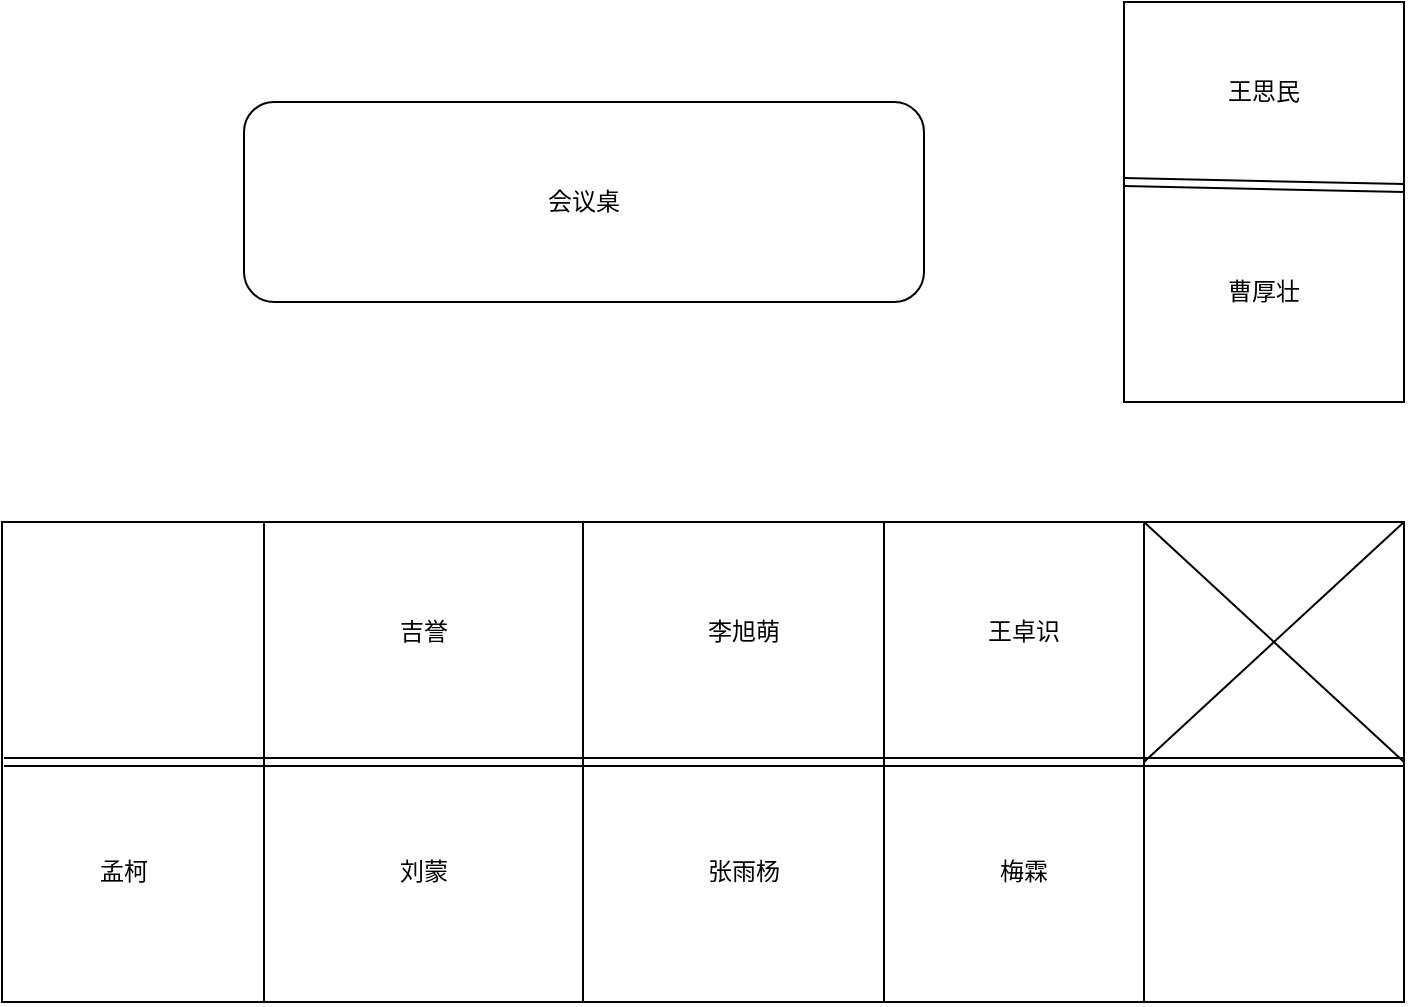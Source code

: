 <mxfile version="16.5.5" type="github">
  <diagram id="p8vVxjRwJr-iTcGCg_AJ" name="第 1 页">
    <mxGraphModel dx="1422" dy="762" grid="1" gridSize="10" guides="1" tooltips="1" connect="1" arrows="1" fold="1" page="1" pageScale="1" pageWidth="827" pageHeight="1169" math="0" shadow="0">
      <root>
        <mxCell id="0" />
        <mxCell id="1" parent="0" />
        <mxCell id="UZIXpdHLn31rLGxdIc7i-1" value="" style="rounded=0;whiteSpace=wrap;html=1;" vertex="1" parent="1">
          <mxGeometry x="99" y="300" width="701" height="240" as="geometry" />
        </mxCell>
        <mxCell id="UZIXpdHLn31rLGxdIc7i-2" value="" style="rounded=0;whiteSpace=wrap;html=1;" vertex="1" parent="1">
          <mxGeometry x="660" y="40" width="140" height="200" as="geometry" />
        </mxCell>
        <mxCell id="UZIXpdHLn31rLGxdIc7i-3" value="会议桌" style="rounded=1;whiteSpace=wrap;html=1;" vertex="1" parent="1">
          <mxGeometry x="220" y="90" width="340" height="100" as="geometry" />
        </mxCell>
        <mxCell id="UZIXpdHLn31rLGxdIc7i-5" value="" style="shape=link;html=1;rounded=0;entryX=1;entryY=0.465;entryDx=0;entryDy=0;entryPerimeter=0;" edge="1" parent="1" target="UZIXpdHLn31rLGxdIc7i-2">
          <mxGeometry width="100" relative="1" as="geometry">
            <mxPoint x="660" y="130" as="sourcePoint" />
            <mxPoint x="760" y="130" as="targetPoint" />
          </mxGeometry>
        </mxCell>
        <mxCell id="UZIXpdHLn31rLGxdIc7i-6" value="王思民" style="text;html=1;strokeColor=none;fillColor=none;align=center;verticalAlign=middle;whiteSpace=wrap;rounded=0;" vertex="1" parent="1">
          <mxGeometry x="700" y="70" width="60" height="30" as="geometry" />
        </mxCell>
        <mxCell id="UZIXpdHLn31rLGxdIc7i-7" value="曹厚壮" style="text;html=1;strokeColor=none;fillColor=none;align=center;verticalAlign=middle;whiteSpace=wrap;rounded=0;" vertex="1" parent="1">
          <mxGeometry x="700" y="170" width="60" height="30" as="geometry" />
        </mxCell>
        <mxCell id="UZIXpdHLn31rLGxdIc7i-8" value="" style="shape=link;html=1;rounded=0;entryX=1;entryY=0.5;entryDx=0;entryDy=0;" edge="1" parent="1" target="UZIXpdHLn31rLGxdIc7i-1">
          <mxGeometry width="100" relative="1" as="geometry">
            <mxPoint x="100" y="420" as="sourcePoint" />
            <mxPoint x="200" y="420" as="targetPoint" />
          </mxGeometry>
        </mxCell>
        <mxCell id="UZIXpdHLn31rLGxdIc7i-10" value="" style="endArrow=none;html=1;rounded=0;entryX=0.25;entryY=0;entryDx=0;entryDy=0;exitX=0.25;exitY=1;exitDx=0;exitDy=0;" edge="1" parent="1">
          <mxGeometry width="50" height="50" relative="1" as="geometry">
            <mxPoint x="389.5" y="540" as="sourcePoint" />
            <mxPoint x="389.5" y="300" as="targetPoint" />
          </mxGeometry>
        </mxCell>
        <mxCell id="UZIXpdHLn31rLGxdIc7i-11" value="" style="endArrow=none;html=1;rounded=0;entryX=0.25;entryY=0;entryDx=0;entryDy=0;exitX=0.25;exitY=1;exitDx=0;exitDy=0;" edge="1" parent="1">
          <mxGeometry width="50" height="50" relative="1" as="geometry">
            <mxPoint x="540" y="540" as="sourcePoint" />
            <mxPoint x="540.0" y="300" as="targetPoint" />
          </mxGeometry>
        </mxCell>
        <mxCell id="UZIXpdHLn31rLGxdIc7i-12" value="" style="endArrow=none;html=1;rounded=0;entryX=0.25;entryY=0;entryDx=0;entryDy=0;exitX=0.25;exitY=1;exitDx=0;exitDy=0;" edge="1" parent="1">
          <mxGeometry width="50" height="50" relative="1" as="geometry">
            <mxPoint x="670" y="540" as="sourcePoint" />
            <mxPoint x="670.0" y="300" as="targetPoint" />
          </mxGeometry>
        </mxCell>
        <mxCell id="UZIXpdHLn31rLGxdIc7i-13" value="" style="endArrow=none;html=1;rounded=0;entryX=0.25;entryY=0;entryDx=0;entryDy=0;exitX=0.25;exitY=1;exitDx=0;exitDy=0;" edge="1" parent="1">
          <mxGeometry width="50" height="50" relative="1" as="geometry">
            <mxPoint x="230" y="540" as="sourcePoint" />
            <mxPoint x="230.0" y="300" as="targetPoint" />
          </mxGeometry>
        </mxCell>
        <mxCell id="UZIXpdHLn31rLGxdIc7i-14" value="孟柯" style="text;html=1;strokeColor=none;fillColor=none;align=center;verticalAlign=middle;whiteSpace=wrap;rounded=0;" vertex="1" parent="1">
          <mxGeometry x="130" y="460" width="60" height="30" as="geometry" />
        </mxCell>
        <mxCell id="UZIXpdHLn31rLGxdIc7i-15" value="刘蒙" style="text;html=1;strokeColor=none;fillColor=none;align=center;verticalAlign=middle;whiteSpace=wrap;rounded=0;" vertex="1" parent="1">
          <mxGeometry x="280" y="460" width="60" height="30" as="geometry" />
        </mxCell>
        <mxCell id="UZIXpdHLn31rLGxdIc7i-16" value="张雨杨" style="text;html=1;strokeColor=none;fillColor=none;align=center;verticalAlign=middle;whiteSpace=wrap;rounded=0;" vertex="1" parent="1">
          <mxGeometry x="440" y="460" width="60" height="30" as="geometry" />
        </mxCell>
        <mxCell id="UZIXpdHLn31rLGxdIc7i-17" value="梅霖" style="text;html=1;strokeColor=none;fillColor=none;align=center;verticalAlign=middle;whiteSpace=wrap;rounded=0;" vertex="1" parent="1">
          <mxGeometry x="580" y="460" width="60" height="30" as="geometry" />
        </mxCell>
        <mxCell id="UZIXpdHLn31rLGxdIc7i-18" value="吉誉" style="text;html=1;strokeColor=none;fillColor=none;align=center;verticalAlign=middle;whiteSpace=wrap;rounded=0;" vertex="1" parent="1">
          <mxGeometry x="280" y="340" width="60" height="30" as="geometry" />
        </mxCell>
        <mxCell id="UZIXpdHLn31rLGxdIc7i-19" value="" style="endArrow=none;html=1;rounded=0;entryX=1;entryY=0;entryDx=0;entryDy=0;" edge="1" parent="1" target="UZIXpdHLn31rLGxdIc7i-1">
          <mxGeometry width="50" height="50" relative="1" as="geometry">
            <mxPoint x="670" y="420" as="sourcePoint" />
            <mxPoint x="740" y="360" as="targetPoint" />
          </mxGeometry>
        </mxCell>
        <mxCell id="UZIXpdHLn31rLGxdIc7i-20" value="" style="endArrow=none;html=1;rounded=0;" edge="1" parent="1">
          <mxGeometry width="50" height="50" relative="1" as="geometry">
            <mxPoint x="800" y="420" as="sourcePoint" />
            <mxPoint x="670" y="300" as="targetPoint" />
          </mxGeometry>
        </mxCell>
        <mxCell id="UZIXpdHLn31rLGxdIc7i-21" value="李旭萌" style="text;html=1;strokeColor=none;fillColor=none;align=center;verticalAlign=middle;whiteSpace=wrap;rounded=0;" vertex="1" parent="1">
          <mxGeometry x="440" y="340" width="60" height="30" as="geometry" />
        </mxCell>
        <mxCell id="UZIXpdHLn31rLGxdIc7i-22" value="王卓识" style="text;html=1;strokeColor=none;fillColor=none;align=center;verticalAlign=middle;whiteSpace=wrap;rounded=0;" vertex="1" parent="1">
          <mxGeometry x="580" y="340" width="60" height="30" as="geometry" />
        </mxCell>
      </root>
    </mxGraphModel>
  </diagram>
</mxfile>
